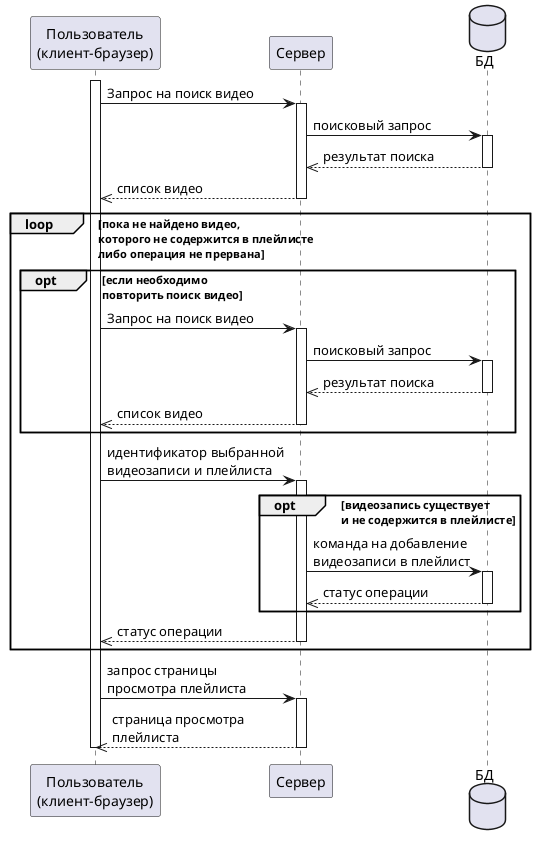 @startuml

autoactivate on

participant "Пользователь\n(клиент-браузер)" as user
participant "Сервер" as server
database "БД" as db

activate user

  user -> server: Запрос на поиск видео
  
  server -> db: поисковый запрос
    
  server <<-- db: результат поиска
  
  user <<-- server: список видео

loop пока не найдено видео, \nкоторого не содержится в плейлисте\nлибо операция не прервана

  opt если необходимо \nповторить поиск видео
  
    user -> server: Запрос на поиск видео
  
    server -> db: поисковый запрос
      
    server <<-- db: результат поиска
    
    user <<-- server: список видео
  
  end
    
  user -> server: идентификатор выбранной\nвидеозаписи и плейлиста
  
  opt видеозапись существует \nи не содержится в плейлисте
    
    server -> db: команда на добавление\nвидеозаписи в плейлист
    
    server <<-- db: статус операции
  
  end
  
  user <<-- server: статус операции

end loop

user -> server: запрос страницы \nпросмотра плейлиста

user <<-- server: страница просмотра \nплейлиста

deactivate user 
@enduml
